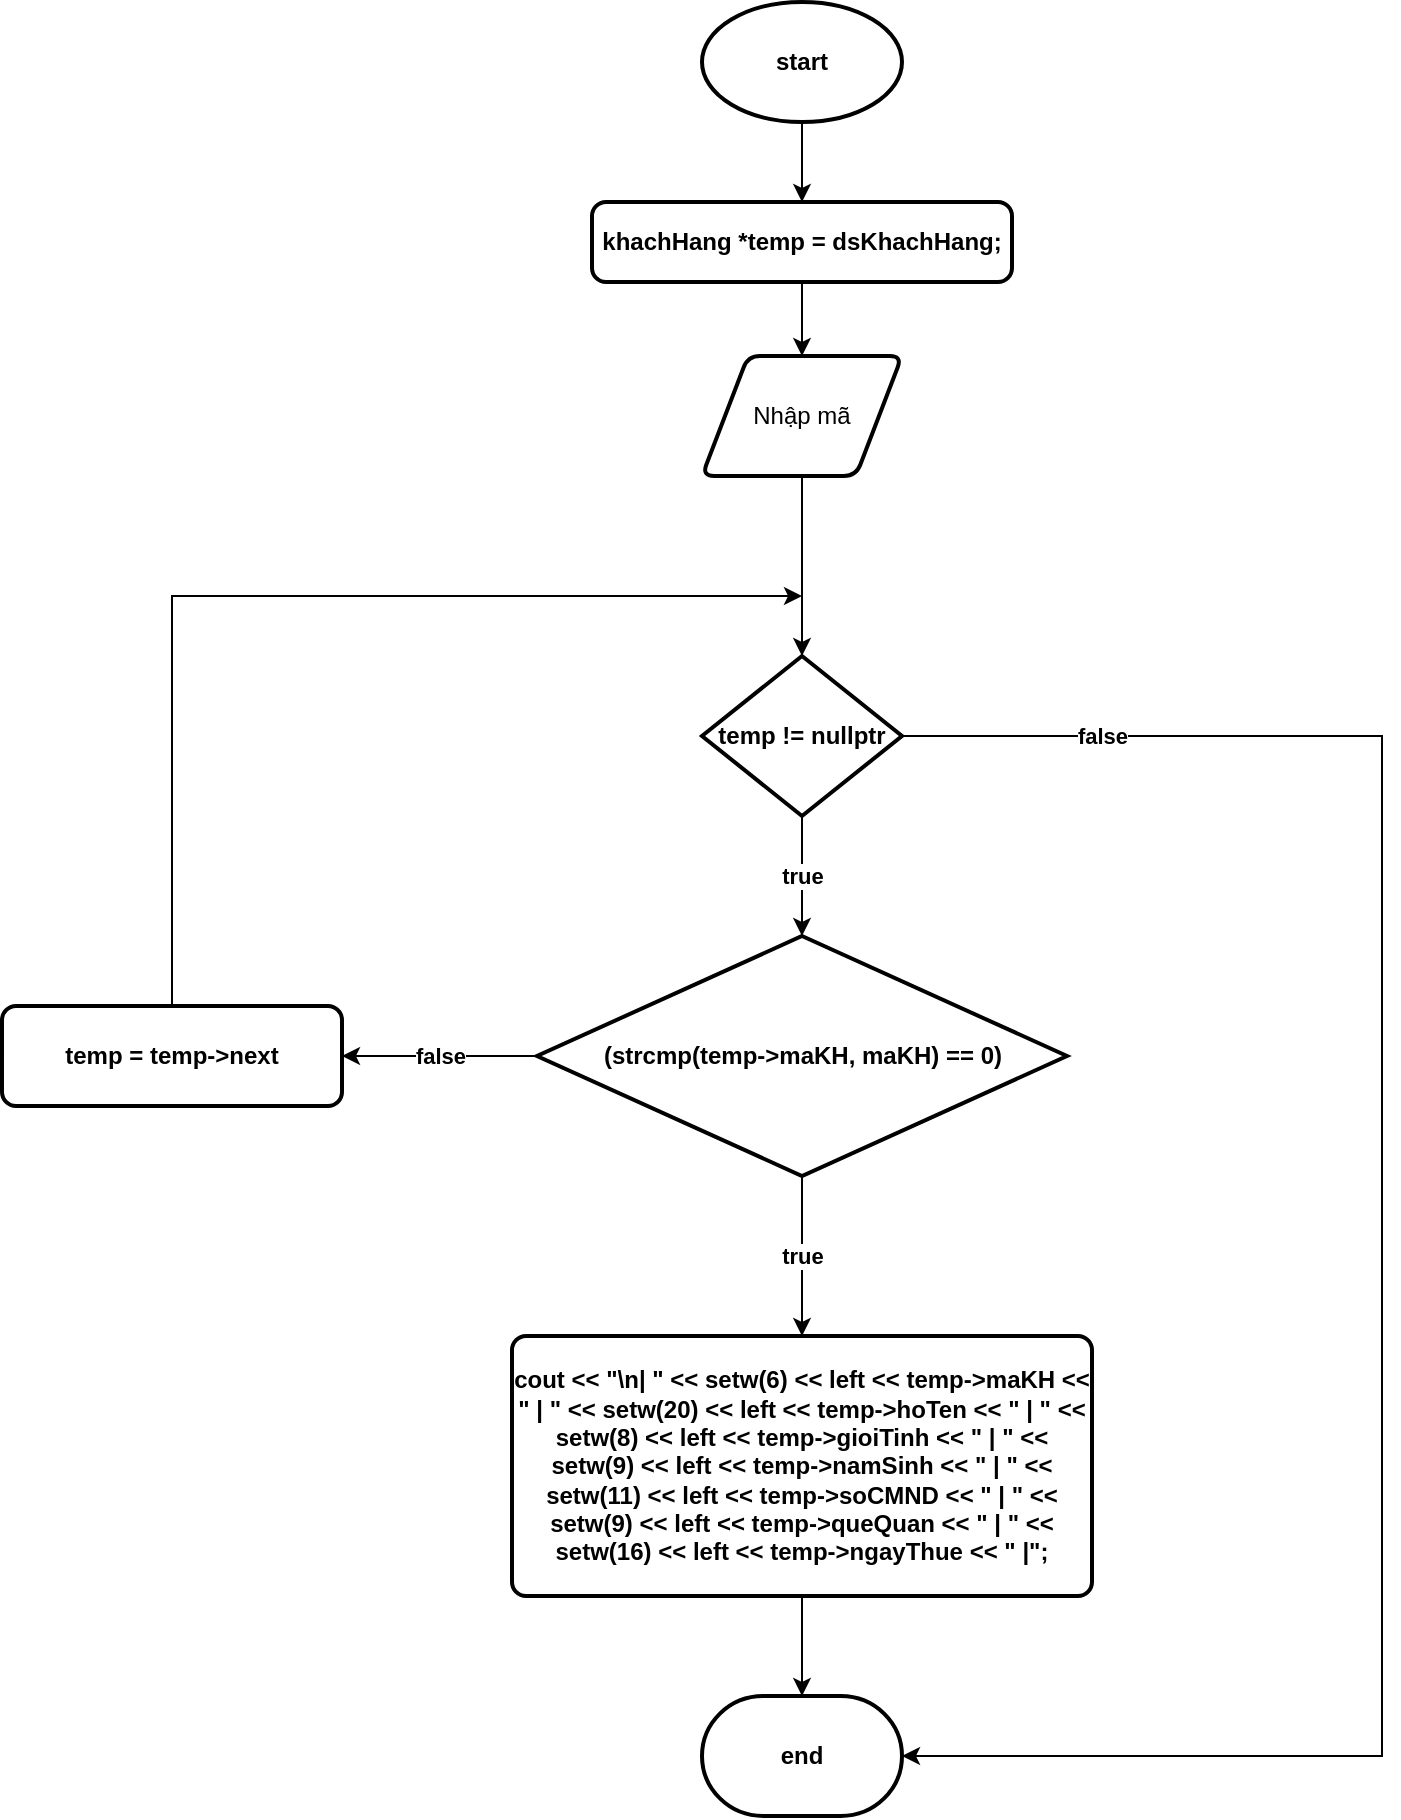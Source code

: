 <mxfile version="20.8.16" type="device"><diagram name="Page-1" id="T9Bh_FkTdpzyVOxQawR6"><mxGraphModel dx="1020" dy="1604" grid="1" gridSize="10" guides="1" tooltips="1" connect="1" arrows="1" fold="1" page="1" pageScale="1" pageWidth="850" pageHeight="1100" math="0" shadow="0"><root><mxCell id="0"/><mxCell id="1" parent="0"/><mxCell id="ykN-Cmu-4teg1MX06mz0-2" style="edgeStyle=orthogonalEdgeStyle;rounded=0;orthogonalLoop=1;jettySize=auto;html=1;fontStyle=1" parent="1" source="ykN-Cmu-4teg1MX06mz0-1" target="ykN-Cmu-4teg1MX06mz0-3" edge="1"><mxGeometry relative="1" as="geometry"><mxPoint x="410" y="33" as="targetPoint"/></mxGeometry></mxCell><mxCell id="ykN-Cmu-4teg1MX06mz0-1" value="start" style="strokeWidth=2;html=1;shape=mxgraph.flowchart.start_1;whiteSpace=wrap;fontStyle=1" parent="1" vertex="1"><mxGeometry x="360" y="-87" width="100" height="60" as="geometry"/></mxCell><mxCell id="pxCDMeSnidrWhjeaD1Uc-1" style="edgeStyle=orthogonalEdgeStyle;rounded=0;orthogonalLoop=1;jettySize=auto;html=1;" edge="1" parent="1" source="ykN-Cmu-4teg1MX06mz0-3" target="pxCDMeSnidrWhjeaD1Uc-3"><mxGeometry relative="1" as="geometry"><mxPoint x="410" y="80" as="targetPoint"/></mxGeometry></mxCell><mxCell id="ykN-Cmu-4teg1MX06mz0-3" value="khachHang *temp = dsKhachHang;" style="rounded=1;whiteSpace=wrap;html=1;absoluteArcSize=1;arcSize=14;strokeWidth=2;fontStyle=1" parent="1" vertex="1"><mxGeometry x="305" y="13" width="210" height="40" as="geometry"/></mxCell><mxCell id="ykN-Cmu-4teg1MX06mz0-6" value="true" style="edgeStyle=orthogonalEdgeStyle;rounded=0;orthogonalLoop=1;jettySize=auto;html=1;entryX=0.5;entryY=0;entryDx=0;entryDy=0;entryPerimeter=0;fontStyle=1" parent="1" source="ykN-Cmu-4teg1MX06mz0-5" target="ykN-Cmu-4teg1MX06mz0-7" edge="1"><mxGeometry relative="1" as="geometry"><mxPoint x="410" y="380" as="targetPoint"/></mxGeometry></mxCell><mxCell id="ykN-Cmu-4teg1MX06mz0-13" value="false" style="edgeStyle=orthogonalEdgeStyle;rounded=0;orthogonalLoop=1;jettySize=auto;html=1;entryX=1;entryY=0.5;entryDx=0;entryDy=0;entryPerimeter=0;fontStyle=1" parent="1" source="ykN-Cmu-4teg1MX06mz0-5" target="ykN-Cmu-4teg1MX06mz0-15" edge="1"><mxGeometry x="-0.798" relative="1" as="geometry"><mxPoint x="700" y="820" as="targetPoint"/><Array as="points"><mxPoint x="700" y="280"/><mxPoint x="700" y="790"/></Array><mxPoint as="offset"/></mxGeometry></mxCell><mxCell id="ykN-Cmu-4teg1MX06mz0-5" value="temp != nullptr" style="strokeWidth=2;html=1;shape=mxgraph.flowchart.decision;whiteSpace=wrap;fontStyle=1" parent="1" vertex="1"><mxGeometry x="360" y="240" width="100" height="80" as="geometry"/></mxCell><mxCell id="ykN-Cmu-4teg1MX06mz0-8" value="true" style="edgeStyle=orthogonalEdgeStyle;rounded=0;orthogonalLoop=1;jettySize=auto;html=1;fontStyle=1" parent="1" source="ykN-Cmu-4teg1MX06mz0-7" target="ykN-Cmu-4teg1MX06mz0-9" edge="1"><mxGeometry relative="1" as="geometry"><mxPoint x="410" y="560" as="targetPoint"/></mxGeometry></mxCell><mxCell id="ykN-Cmu-4teg1MX06mz0-10" value="false" style="edgeStyle=orthogonalEdgeStyle;rounded=0;orthogonalLoop=1;jettySize=auto;html=1;fontStyle=1" parent="1" source="ykN-Cmu-4teg1MX06mz0-7" target="ykN-Cmu-4teg1MX06mz0-11" edge="1"><mxGeometry relative="1" as="geometry"><mxPoint x="190" y="440" as="targetPoint"/></mxGeometry></mxCell><mxCell id="ykN-Cmu-4teg1MX06mz0-7" value="(strcmp(temp-&amp;gt;maKH, maKH) == 0)" style="strokeWidth=2;html=1;shape=mxgraph.flowchart.decision;whiteSpace=wrap;fontStyle=1" parent="1" vertex="1"><mxGeometry x="277.5" y="380" width="265" height="120" as="geometry"/></mxCell><mxCell id="ykN-Cmu-4teg1MX06mz0-16" style="edgeStyle=orthogonalEdgeStyle;rounded=0;orthogonalLoop=1;jettySize=auto;html=1;entryX=0.5;entryY=0;entryDx=0;entryDy=0;entryPerimeter=0;fontStyle=1" parent="1" source="ykN-Cmu-4teg1MX06mz0-9" target="ykN-Cmu-4teg1MX06mz0-15" edge="1"><mxGeometry relative="1" as="geometry"/></mxCell><mxCell id="ykN-Cmu-4teg1MX06mz0-9" value="cout &amp;lt;&amp;lt; &quot;\n| &quot; &amp;lt;&amp;lt; setw(6) &amp;lt;&amp;lt; left &amp;lt;&amp;lt; temp-&amp;gt;maKH &amp;lt;&amp;lt; &quot; | &quot; &amp;lt;&amp;lt; setw(20) &amp;lt;&amp;lt; left &amp;lt;&amp;lt; temp-&amp;gt;hoTen &amp;lt;&amp;lt; &quot; | &quot; &amp;lt;&amp;lt; setw(8) &amp;lt;&amp;lt; left &amp;lt;&amp;lt; temp-&amp;gt;gioiTinh &amp;lt;&amp;lt; &quot; | &quot; &amp;lt;&amp;lt; setw(9) &amp;lt;&amp;lt; left &amp;lt;&amp;lt; temp-&amp;gt;namSinh &amp;lt;&amp;lt; &quot; | &quot; &amp;lt;&amp;lt; setw(11) &amp;lt;&amp;lt; left &amp;lt;&amp;lt; temp-&amp;gt;soCMND &amp;lt;&amp;lt; &quot; | &quot; &amp;lt;&amp;lt; setw(9) &amp;lt;&amp;lt; left &amp;lt;&amp;lt; temp-&amp;gt;queQuan &amp;lt;&amp;lt; &quot; | &quot; &amp;lt;&amp;lt; setw(16) &amp;lt;&amp;lt; left &amp;lt;&amp;lt; temp-&amp;gt;ngayThue &amp;lt;&amp;lt; &quot; |&quot;;" style="rounded=1;whiteSpace=wrap;html=1;absoluteArcSize=1;arcSize=14;strokeWidth=2;fontStyle=1" parent="1" vertex="1"><mxGeometry x="265" y="580" width="290" height="130" as="geometry"/></mxCell><mxCell id="ykN-Cmu-4teg1MX06mz0-12" style="edgeStyle=orthogonalEdgeStyle;rounded=0;orthogonalLoop=1;jettySize=auto;html=1;fontStyle=1" parent="1" source="ykN-Cmu-4teg1MX06mz0-11" edge="1"><mxGeometry relative="1" as="geometry"><mxPoint x="410" y="210" as="targetPoint"/><Array as="points"><mxPoint x="95" y="220"/><mxPoint x="95" y="220"/></Array></mxGeometry></mxCell><mxCell id="ykN-Cmu-4teg1MX06mz0-11" value="temp = temp-&amp;gt;next" style="rounded=1;whiteSpace=wrap;html=1;absoluteArcSize=1;arcSize=14;strokeWidth=2;fontStyle=1" parent="1" vertex="1"><mxGeometry x="10" y="415" width="170" height="50" as="geometry"/></mxCell><mxCell id="ykN-Cmu-4teg1MX06mz0-15" value="end" style="strokeWidth=2;html=1;shape=mxgraph.flowchart.terminator;whiteSpace=wrap;fontStyle=1" parent="1" vertex="1"><mxGeometry x="360" y="760" width="100" height="60" as="geometry"/></mxCell><mxCell id="pxCDMeSnidrWhjeaD1Uc-4" style="edgeStyle=orthogonalEdgeStyle;rounded=0;orthogonalLoop=1;jettySize=auto;html=1;" edge="1" parent="1" source="pxCDMeSnidrWhjeaD1Uc-3" target="ykN-Cmu-4teg1MX06mz0-5"><mxGeometry relative="1" as="geometry"/></mxCell><mxCell id="pxCDMeSnidrWhjeaD1Uc-3" value="Nhập mã" style="shape=parallelogram;html=1;strokeWidth=2;perimeter=parallelogramPerimeter;whiteSpace=wrap;rounded=1;arcSize=12;size=0.23;" vertex="1" parent="1"><mxGeometry x="360" y="90" width="100" height="60" as="geometry"/></mxCell></root></mxGraphModel></diagram></mxfile>